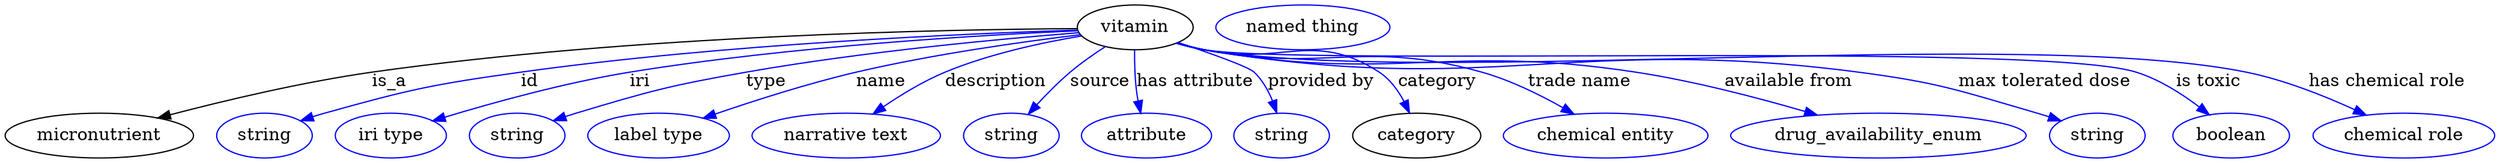 digraph {
	graph [bb="0,0,1633.3,123"];
	node [label="\N"];
	vitamin	[height=0.5,
		label=vitamin,
		pos="746.14,105",
		width=1.0652];
	micronutrient	[height=0.5,
		pos="59.145,18",
		width=1.6429];
	vitamin -> micronutrient	[label=is_a,
		lp="251.14,61.5",
		pos="e,97.127,31.893 707.75,103.96 622.82,103.3 412.87,98.524 240.14,69 194.18,61.143 143.06,46.454 106.91,35.022"];
	id	[color=blue,
		height=0.5,
		label=string,
		pos="167.14,18",
		width=0.84854];
	vitamin -> id	[color=blue,
		label=id,
		lp="344.64,61.5",
		pos="e,190.6,29.692 708.02,102.75 635.66,99.918 473.63,91.446 339.14,69 279.5,59.045 264.48,55.219 207.14,36 204.77,35.203 202.33,34.326 \
199.89,33.403",
		style=solid];
	iri	[color=blue,
		height=0.5,
		label="iri type",
		pos="252.14,18",
		width=1.011];
	vitamin -> iri	[color=blue,
		label=iri,
		lp="422.64,61.5",
		pos="e,279.61,29.827 708.24,102.02 646.56,98.333 520.85,88.929 416.14,69 362.23,58.737 349.31,53.049 297.14,36 294.55,35.154 291.89,34.247 \
289.22,33.309",
		style=solid];
	type	[color=blue,
		height=0.5,
		label=string,
		pos="337.14,18",
		width=0.84854];
	vitamin -> type	[color=blue,
		label=type,
		lp="506.14,61.5",
		pos="e,360.64,29.571 708.72,100.42 659.27,95.323 569.58,84.8 494.14,69 441.26,57.924 428.11,53.936 377.14,36 374.78,35.167 372.35,34.264 \
369.92,33.322",
		style=solid];
	name	[color=blue,
		height=0.5,
		label="label type",
		pos="431.14,18",
		width=1.2638];
	vitamin -> name	[color=blue,
		label=name,
		lp="582.64,61.5",
		pos="e,461.21,31.626 710.09,98.682 673.66,92.906 615.94,82.645 567.14,69 534.02,59.737 497.49,46.108 470.64,35.418",
		style=solid];
	description	[color=blue,
		height=0.5,
		label="narrative text",
		pos="552.14,18",
		width=1.6068];
	vitamin -> description	[color=blue,
		label=description,
		lp="657.64,61.5",
		pos="e,572.47,35.016 711.81,96.814 687.49,91.032 654.46,81.76 627.14,69 610.98,61.448 594.33,50.704 580.84,41.11",
		style=solid];
	source	[color=blue,
		height=0.5,
		label=string,
		pos="658.14,18",
		width=0.84854];
	vitamin -> source	[color=blue,
		label=source,
		lp="725.14,61.5",
		pos="e,672.48,34.126 728.84,88.9 722,82.814 714.11,75.668 707.14,69 697.91,60.161 687.99,50.144 679.51,41.409",
		style=solid];
	"has attribute"	[color=blue,
		height=0.5,
		label=attribute,
		pos="747.14,18",
		width=1.1193];
	vitamin -> "has attribute"	[color=blue,
		label="has attribute",
		lp="780.64,61.5",
		pos="e,746.94,36.175 746.35,86.799 746.48,75.163 746.67,59.548 746.82,46.237",
		style=solid];
	"provided by"	[color=blue,
		height=0.5,
		label=string,
		pos="836.14,18",
		width=0.84854];
	vitamin -> "provided by"	[color=blue,
		label="provided by",
		lp="858.14,61.5",
		pos="e,831.85,35.938 776.47,93.666 789.41,88.027 803.86,79.927 814.14,69 820.34,62.42 824.97,53.813 828.34,45.599",
		style=solid];
	category	[height=0.5,
		pos="925.14,18",
		width=1.1374];
	vitamin -> category	[color=blue,
		label=category,
		lp="933.64,61.5",
		pos="e,919.23,36.024 774.84,92.975 781.14,90.797 787.82,88.672 794.14,87 838.23,75.35 857.6,94.872 895.14,69 903.59,63.179 910.05,54.131 \
914.78,45.323",
		style=solid];
	"trade name"	[color=blue,
		height=0.5,
		label="chemical entity",
		pos="1050.1,18",
		width=1.8234];
	vitamin -> "trade name"	[color=blue,
		label="trade name",
		lp="1025.6,61.5",
		pos="e,1027.5,35.112 774.5,92.73 780.88,90.541 787.68,88.472 794.14,87 866.93,70.426 890.04,91.746 961.14,69 981.51,62.485 1002.5,51.004 \
1018.9,40.686",
		style=solid];
	"available from"	[color=blue,
		height=0.5,
		label=drug_availability_enum,
		pos="1229.1,18",
		width=2.6359];
	vitamin -> "available from"	[color=blue,
		label="available from",
		lp="1162.1,61.5",
		pos="e,1187.1,34.271 774.21,92.624 780.66,90.412 787.57,88.361 794.14,87 910.18,62.998 943.52,89.935 1060.1,69 1100.1,61.823 1144.1,48.642 \
1177.2,37.615",
		style=solid];
	"max tolerated dose"	[color=blue,
		height=0.5,
		label=string,
		pos="1372.1,18",
		width=0.84854];
	vitamin -> "max tolerated dose"	[color=blue,
		label="max tolerated dose",
		lp="1329.1,61.5",
		pos="e,1348.9,29.854 774.18,92.507 780.64,90.301 787.55,88.282 794.14,87 974.06,52.021 1024.9,96.198 1206.1,69 1263.8,60.346 1278,55.044 \
1333.1,36 1335.2,35.275 1337.4,34.486 1339.5,33.657",
		style=solid];
	"is toxic"	[color=blue,
		height=0.5,
		label=boolean,
		pos="1459.1,18",
		width=1.0652];
	vitamin -> "is toxic"	[color=blue,
		label="is toxic",
		lp="1436.1,61.5",
		pos="e,1442.4,34.423 773.92,92.529 780.45,90.293 787.45,88.255 794.14,87 923.29,62.777 1260.1,109.37 1385.1,69 1403.2,63.161 1421,51.452 \
1434.5,40.833",
		style=solid];
	"has chemical role"	[color=blue,
		height=0.5,
		label="chemical role",
		pos="1574.1,18",
		width=1.6429];
	vitamin -> "has chemical role"	[color=blue,
		label="has chemical role",
		lp="1554.6,61.5",
		pos="e,1547.5,34.217 773.91,92.513 780.44,90.277 787.45,88.243 794.14,87 939.71,59.955 1315.7,101.34 1460.1,69 1487.6,62.846 1516.7,49.992 \
1538.6,38.859",
		style=solid];
	"named thing_category"	[color=blue,
		height=0.5,
		label="named thing",
		pos="858.14,105",
		width=1.5346];
}
